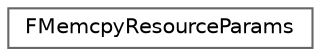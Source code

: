 digraph "Graphical Class Hierarchy"
{
 // INTERACTIVE_SVG=YES
 // LATEX_PDF_SIZE
  bgcolor="transparent";
  edge [fontname=Helvetica,fontsize=10,labelfontname=Helvetica,labelfontsize=10];
  node [fontname=Helvetica,fontsize=10,shape=box,height=0.2,width=0.4];
  rankdir="LR";
  Node0 [id="Node000000",label="FMemcpyResourceParams",height=0.2,width=0.4,color="grey40", fillcolor="white", style="filled",URL="$db/d15/structFMemcpyResourceParams.html",tooltip=" "];
}
